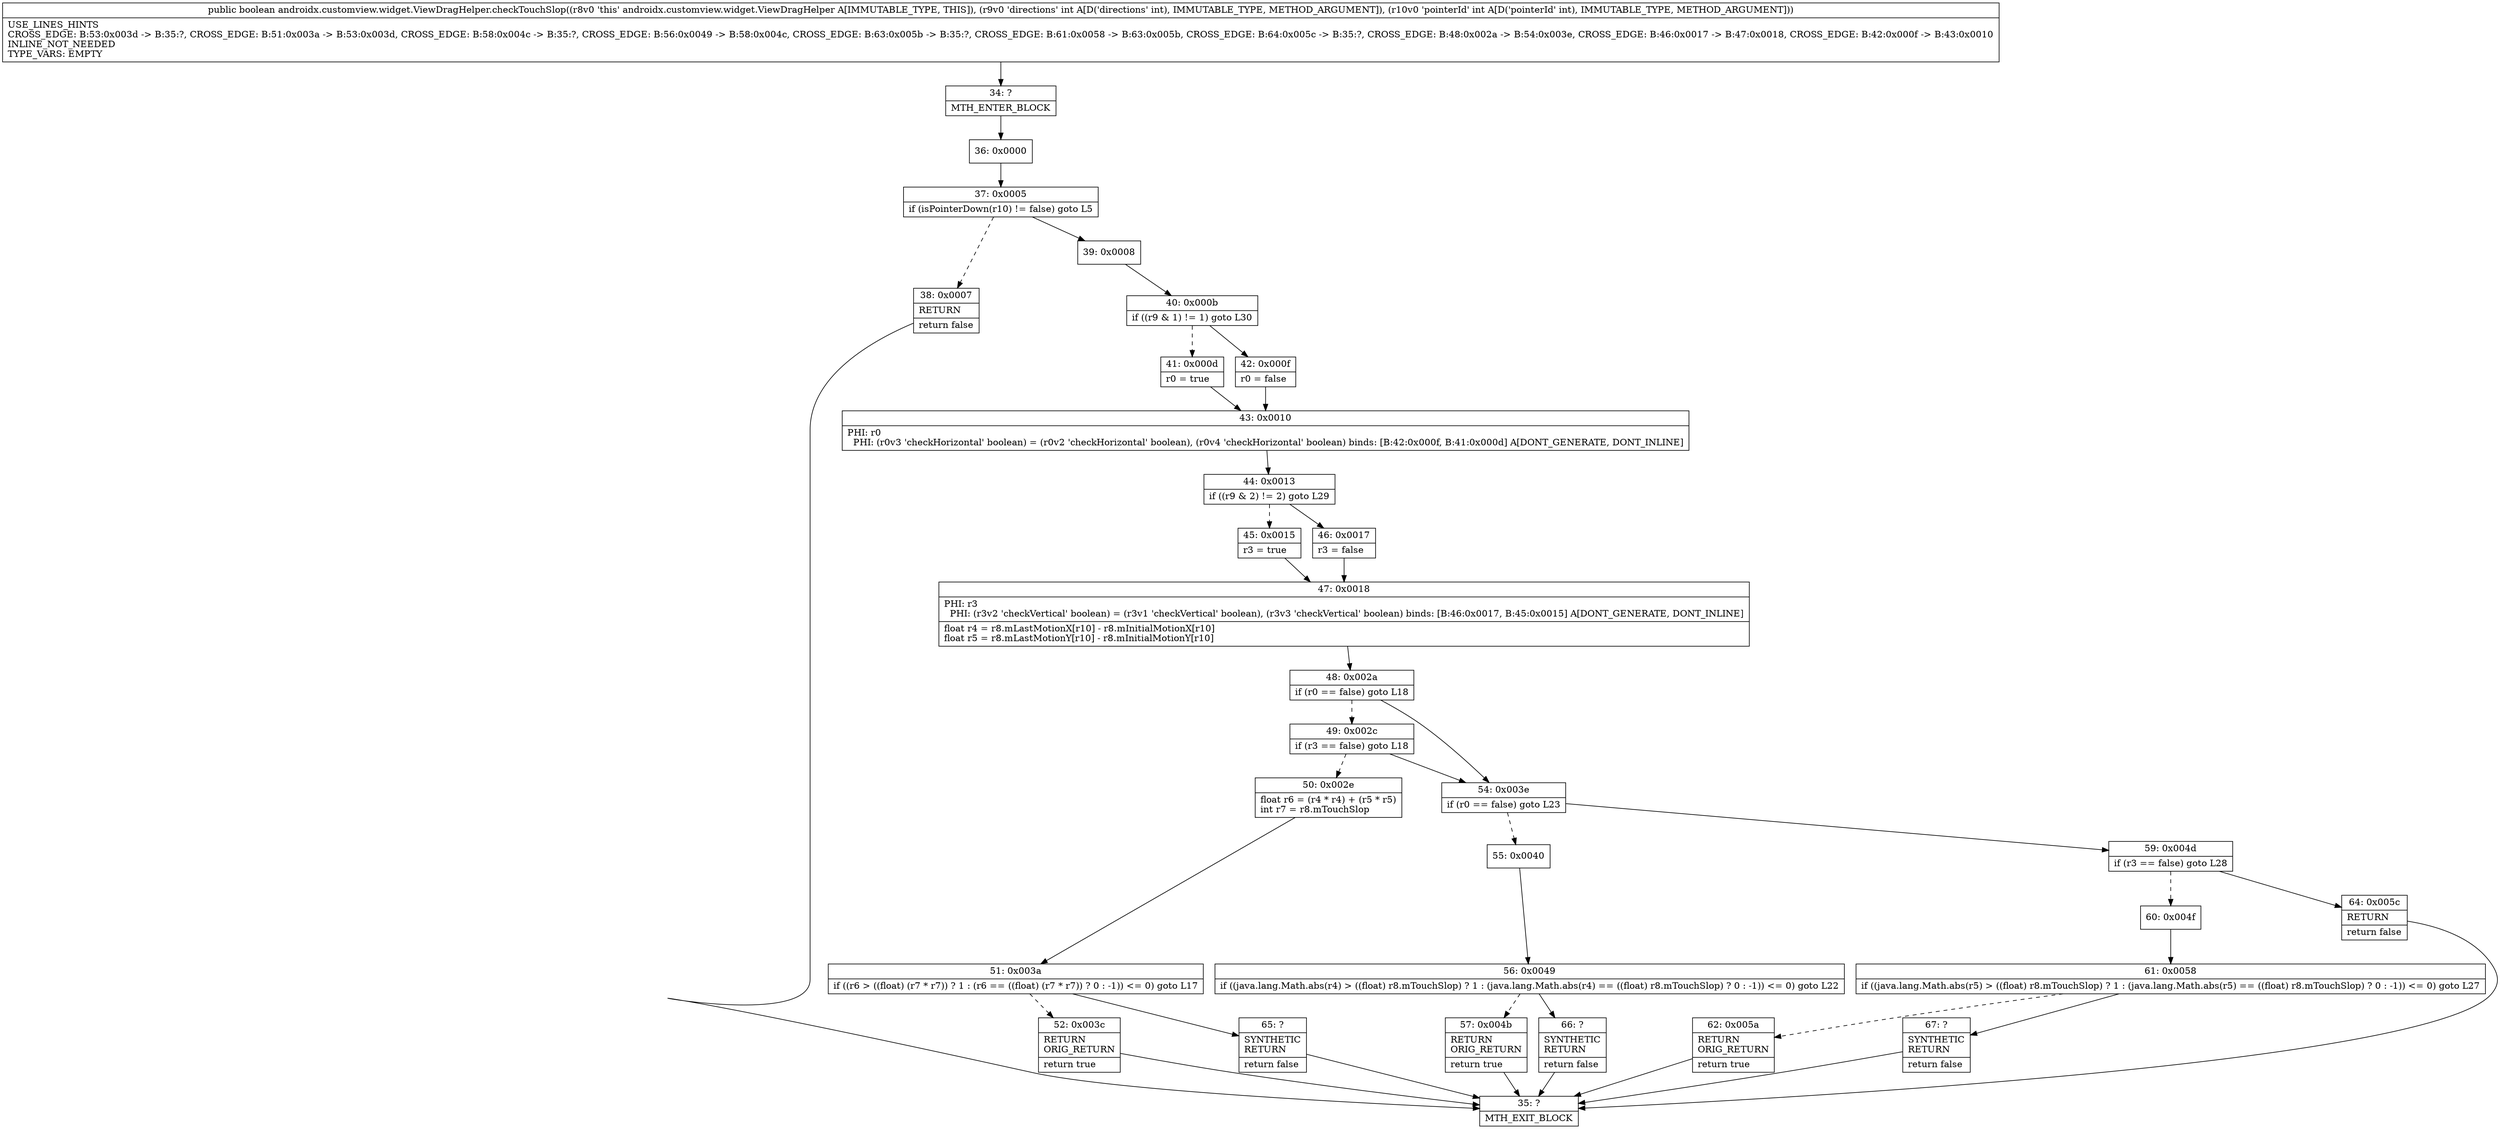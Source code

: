 digraph "CFG forandroidx.customview.widget.ViewDragHelper.checkTouchSlop(II)Z" {
Node_34 [shape=record,label="{34\:\ ?|MTH_ENTER_BLOCK\l}"];
Node_36 [shape=record,label="{36\:\ 0x0000}"];
Node_37 [shape=record,label="{37\:\ 0x0005|if (isPointerDown(r10) != false) goto L5\l}"];
Node_38 [shape=record,label="{38\:\ 0x0007|RETURN\l|return false\l}"];
Node_35 [shape=record,label="{35\:\ ?|MTH_EXIT_BLOCK\l}"];
Node_39 [shape=record,label="{39\:\ 0x0008}"];
Node_40 [shape=record,label="{40\:\ 0x000b|if ((r9 & 1) != 1) goto L30\l}"];
Node_41 [shape=record,label="{41\:\ 0x000d|r0 = true\l}"];
Node_43 [shape=record,label="{43\:\ 0x0010|PHI: r0 \l  PHI: (r0v3 'checkHorizontal' boolean) = (r0v2 'checkHorizontal' boolean), (r0v4 'checkHorizontal' boolean) binds: [B:42:0x000f, B:41:0x000d] A[DONT_GENERATE, DONT_INLINE]\l}"];
Node_44 [shape=record,label="{44\:\ 0x0013|if ((r9 & 2) != 2) goto L29\l}"];
Node_45 [shape=record,label="{45\:\ 0x0015|r3 = true\l}"];
Node_47 [shape=record,label="{47\:\ 0x0018|PHI: r3 \l  PHI: (r3v2 'checkVertical' boolean) = (r3v1 'checkVertical' boolean), (r3v3 'checkVertical' boolean) binds: [B:46:0x0017, B:45:0x0015] A[DONT_GENERATE, DONT_INLINE]\l|float r4 = r8.mLastMotionX[r10] \- r8.mInitialMotionX[r10]\lfloat r5 = r8.mLastMotionY[r10] \- r8.mInitialMotionY[r10]\l}"];
Node_48 [shape=record,label="{48\:\ 0x002a|if (r0 == false) goto L18\l}"];
Node_49 [shape=record,label="{49\:\ 0x002c|if (r3 == false) goto L18\l}"];
Node_50 [shape=record,label="{50\:\ 0x002e|float r6 = (r4 * r4) + (r5 * r5)\lint r7 = r8.mTouchSlop\l}"];
Node_51 [shape=record,label="{51\:\ 0x003a|if ((r6 \> ((float) (r7 * r7)) ? 1 : (r6 == ((float) (r7 * r7)) ? 0 : \-1)) \<= 0) goto L17\l}"];
Node_52 [shape=record,label="{52\:\ 0x003c|RETURN\lORIG_RETURN\l|return true\l}"];
Node_65 [shape=record,label="{65\:\ ?|SYNTHETIC\lRETURN\l|return false\l}"];
Node_54 [shape=record,label="{54\:\ 0x003e|if (r0 == false) goto L23\l}"];
Node_55 [shape=record,label="{55\:\ 0x0040}"];
Node_56 [shape=record,label="{56\:\ 0x0049|if ((java.lang.Math.abs(r4) \> ((float) r8.mTouchSlop) ? 1 : (java.lang.Math.abs(r4) == ((float) r8.mTouchSlop) ? 0 : \-1)) \<= 0) goto L22\l}"];
Node_57 [shape=record,label="{57\:\ 0x004b|RETURN\lORIG_RETURN\l|return true\l}"];
Node_66 [shape=record,label="{66\:\ ?|SYNTHETIC\lRETURN\l|return false\l}"];
Node_59 [shape=record,label="{59\:\ 0x004d|if (r3 == false) goto L28\l}"];
Node_60 [shape=record,label="{60\:\ 0x004f}"];
Node_61 [shape=record,label="{61\:\ 0x0058|if ((java.lang.Math.abs(r5) \> ((float) r8.mTouchSlop) ? 1 : (java.lang.Math.abs(r5) == ((float) r8.mTouchSlop) ? 0 : \-1)) \<= 0) goto L27\l}"];
Node_62 [shape=record,label="{62\:\ 0x005a|RETURN\lORIG_RETURN\l|return true\l}"];
Node_67 [shape=record,label="{67\:\ ?|SYNTHETIC\lRETURN\l|return false\l}"];
Node_64 [shape=record,label="{64\:\ 0x005c|RETURN\l|return false\l}"];
Node_46 [shape=record,label="{46\:\ 0x0017|r3 = false\l}"];
Node_42 [shape=record,label="{42\:\ 0x000f|r0 = false\l}"];
MethodNode[shape=record,label="{public boolean androidx.customview.widget.ViewDragHelper.checkTouchSlop((r8v0 'this' androidx.customview.widget.ViewDragHelper A[IMMUTABLE_TYPE, THIS]), (r9v0 'directions' int A[D('directions' int), IMMUTABLE_TYPE, METHOD_ARGUMENT]), (r10v0 'pointerId' int A[D('pointerId' int), IMMUTABLE_TYPE, METHOD_ARGUMENT]))  | USE_LINES_HINTS\lCROSS_EDGE: B:53:0x003d \-\> B:35:?, CROSS_EDGE: B:51:0x003a \-\> B:53:0x003d, CROSS_EDGE: B:58:0x004c \-\> B:35:?, CROSS_EDGE: B:56:0x0049 \-\> B:58:0x004c, CROSS_EDGE: B:63:0x005b \-\> B:35:?, CROSS_EDGE: B:61:0x0058 \-\> B:63:0x005b, CROSS_EDGE: B:64:0x005c \-\> B:35:?, CROSS_EDGE: B:48:0x002a \-\> B:54:0x003e, CROSS_EDGE: B:46:0x0017 \-\> B:47:0x0018, CROSS_EDGE: B:42:0x000f \-\> B:43:0x0010\lINLINE_NOT_NEEDED\lTYPE_VARS: EMPTY\l}"];
MethodNode -> Node_34;Node_34 -> Node_36;
Node_36 -> Node_37;
Node_37 -> Node_38[style=dashed];
Node_37 -> Node_39;
Node_38 -> Node_35;
Node_39 -> Node_40;
Node_40 -> Node_41[style=dashed];
Node_40 -> Node_42;
Node_41 -> Node_43;
Node_43 -> Node_44;
Node_44 -> Node_45[style=dashed];
Node_44 -> Node_46;
Node_45 -> Node_47;
Node_47 -> Node_48;
Node_48 -> Node_49[style=dashed];
Node_48 -> Node_54;
Node_49 -> Node_50[style=dashed];
Node_49 -> Node_54;
Node_50 -> Node_51;
Node_51 -> Node_52[style=dashed];
Node_51 -> Node_65;
Node_52 -> Node_35;
Node_65 -> Node_35;
Node_54 -> Node_55[style=dashed];
Node_54 -> Node_59;
Node_55 -> Node_56;
Node_56 -> Node_57[style=dashed];
Node_56 -> Node_66;
Node_57 -> Node_35;
Node_66 -> Node_35;
Node_59 -> Node_60[style=dashed];
Node_59 -> Node_64;
Node_60 -> Node_61;
Node_61 -> Node_62[style=dashed];
Node_61 -> Node_67;
Node_62 -> Node_35;
Node_67 -> Node_35;
Node_64 -> Node_35;
Node_46 -> Node_47;
Node_42 -> Node_43;
}

